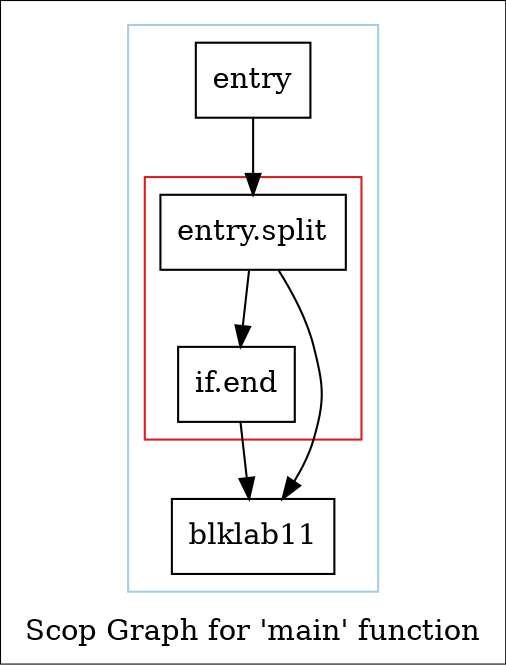 digraph "Scop Graph for 'main' function" {
	label="Scop Graph for 'main' function";

	Node0xd1bfd20 [shape=record,label="{entry}"];
	Node0xd1bfd20 -> Node0xd1711e0;
	Node0xd1711e0 [shape=record,label="{entry.split}"];
	Node0xd1711e0 -> Node0xd1cce30;
	Node0xd1711e0 -> Node0xd1cc800;
	Node0xd1cce30 [shape=record,label="{blklab11}"];
	Node0xd1cc800 [shape=record,label="{if.end}"];
	Node0xd1cc800 -> Node0xd1cce30;
	colorscheme = "paired12"
        subgraph cluster_0xd1cefd0 {
          label = "";
          style = solid;
          color = 1
          subgraph cluster_0xd1db520 {
            label = "";
            style = solid;
            color = 6
            Node0xd1711e0;
            Node0xd1cc800;
          }
          Node0xd1bfd20;
          Node0xd1cce30;
        }
}
